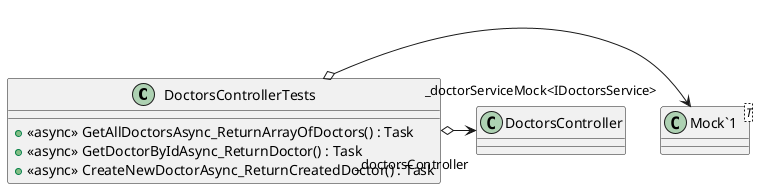 @startuml
class DoctorsControllerTests {
    + <<async>> GetAllDoctorsAsync_ReturnArrayOfDoctors() : Task
    + <<async>> GetDoctorByIdAsync_ReturnDoctor() : Task
    + <<async>> CreateNewDoctorAsync_ReturnCreatedDoctor() : Task
}
class "Mock`1"<T> {
}
DoctorsControllerTests o-> "_doctorServiceMock<IDoctorsService>" "Mock`1"
DoctorsControllerTests o-> "_doctorsController" DoctorsController
@enduml
